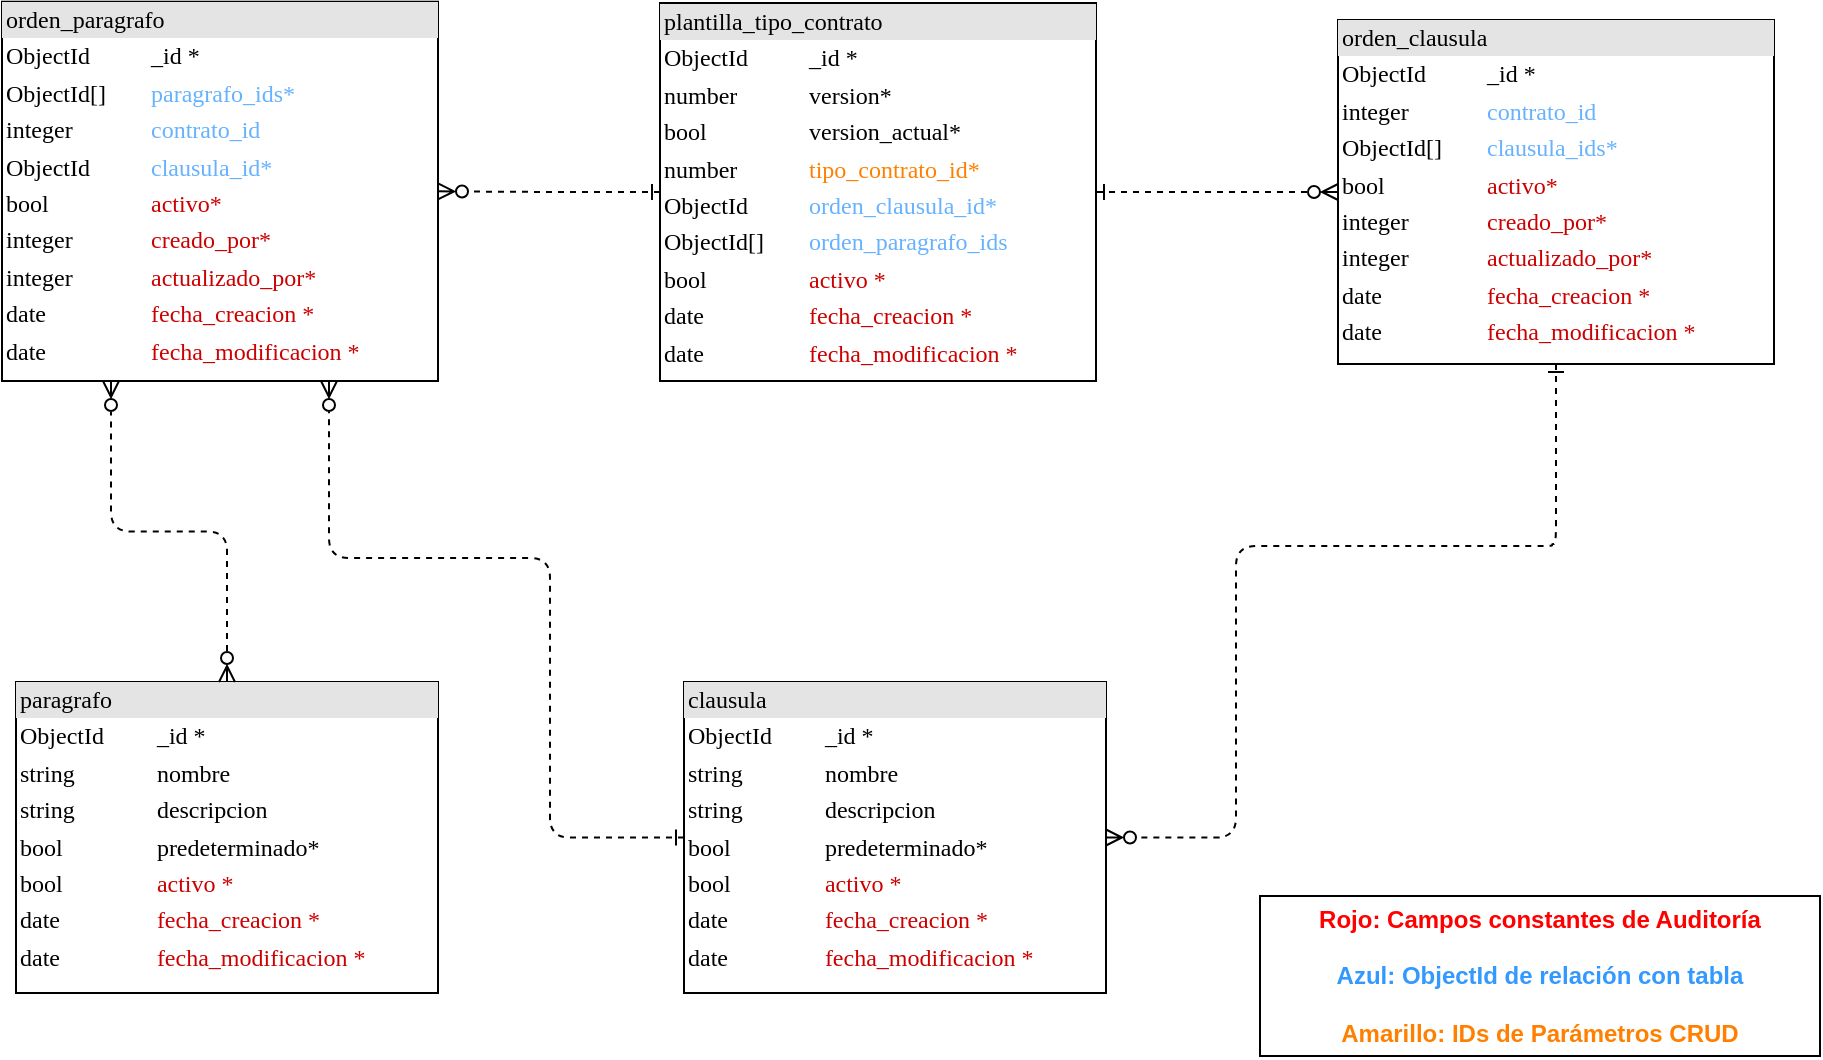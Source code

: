 <mxfile scale="1" border="10" version="24.7.16">
  <diagram id="DBjT5jrkx2Qw0QQmxCwV" name="Clausulas-Paragrafos">
    <mxGraphModel dx="2993" dy="-445" grid="0" gridSize="10" guides="1" tooltips="1" connect="1" arrows="1" fold="1" page="0" pageScale="1" pageWidth="827" pageHeight="1169" math="0" shadow="0">
      <root>
        <mxCell id="0" />
        <mxCell id="1" parent="0" />
        <mxCell id="qCrQ0lNqJQnAvxMywVYh-1" value="&lt;div style=&quot;box-sizing: border-box ; width: 100% ; background: #e4e4e4 ; padding: 2px&quot;&gt;clausula&lt;/div&gt;&lt;table style=&quot;width: 100% ; font-size: 1em&quot; cellpadding=&quot;2&quot; cellspacing=&quot;0&quot;&gt;&lt;tbody&gt;&lt;tr&gt;&lt;td&gt;ObjectId&lt;span style=&quot;white-space: pre;&quot;&gt;&#x9;&lt;/span&gt;&lt;/td&gt;&lt;td&gt;_id *&lt;/td&gt;&lt;/tr&gt;&lt;tr&gt;&lt;td&gt;string&lt;/td&gt;&lt;td&gt;nombre&lt;/td&gt;&lt;/tr&gt;&lt;tr&gt;&lt;td&gt;string&lt;br&gt;&lt;/td&gt;&lt;td&gt;descripcion&lt;br&gt;&lt;/td&gt;&lt;/tr&gt;&lt;tr&gt;&lt;td&gt;bool&lt;/td&gt;&lt;td&gt;predeterminado*&lt;/td&gt;&lt;/tr&gt;&lt;tr&gt;&lt;td&gt;bool&lt;br&gt;&lt;/td&gt;&lt;td&gt;&lt;span style=&quot;color: rgb(204, 0, 0);&quot;&gt;activo *&lt;/span&gt;&lt;br style=&quot;color: rgb(204, 0, 0);&quot;&gt;&lt;/td&gt;&lt;/tr&gt;&lt;tr&gt;&lt;td&gt;date&lt;/td&gt;&lt;td&gt;&lt;span style=&quot;color: rgb(204, 0, 0);&quot;&gt;fecha_creacion *&lt;/span&gt;&lt;br style=&quot;color: rgb(204, 0, 0);&quot;&gt;&lt;/td&gt;&lt;/tr&gt;&lt;tr&gt;&lt;td&gt;date&lt;/td&gt;&lt;td&gt;&lt;span style=&quot;color: rgb(204, 0, 0);&quot;&gt;fecha_modificacion *&lt;/span&gt;&lt;br&gt;&lt;/td&gt;&lt;/tr&gt;&lt;/tbody&gt;&lt;/table&gt;" style="verticalAlign=top;align=left;overflow=fill;html=1;rounded=0;shadow=0;comic=0;labelBackgroundColor=none;strokeWidth=1;fontFamily=Verdana;fontSize=12" parent="1" vertex="1">
          <mxGeometry x="-1137" y="1759" width="211" height="155.5" as="geometry" />
        </mxCell>
        <mxCell id="qCrQ0lNqJQnAvxMywVYh-2" value="&lt;div style=&quot;box-sizing: border-box ; width: 100% ; background: #e4e4e4 ; padding: 2px&quot;&gt;paragrafo&lt;/div&gt;&lt;table style=&quot;width: 100% ; font-size: 1em&quot; cellpadding=&quot;2&quot; cellspacing=&quot;0&quot;&gt;&lt;tbody&gt;&lt;tr&gt;&lt;td&gt;ObjectId&lt;span style=&quot;white-space: pre;&quot;&gt;&#x9;&lt;/span&gt;&lt;/td&gt;&lt;td&gt;_id *&lt;/td&gt;&lt;/tr&gt;&lt;tr&gt;&lt;td&gt;string&lt;/td&gt;&lt;td&gt;nombre&lt;/td&gt;&lt;/tr&gt;&lt;tr&gt;&lt;td&gt;string&lt;br&gt;&lt;/td&gt;&lt;td&gt;descripcion&lt;br&gt;&lt;/td&gt;&lt;/tr&gt;&lt;tr&gt;&lt;td&gt;bool&lt;/td&gt;&lt;td&gt;predeterminado*&lt;/td&gt;&lt;/tr&gt;&lt;tr&gt;&lt;td&gt;bool&lt;br&gt;&lt;/td&gt;&lt;td&gt;&lt;span style=&quot;color: rgb(204, 0, 0);&quot;&gt;activo *&lt;/span&gt;&lt;br style=&quot;color: rgb(204, 0, 0);&quot;&gt;&lt;/td&gt;&lt;/tr&gt;&lt;tr&gt;&lt;td&gt;date&lt;/td&gt;&lt;td&gt;&lt;span style=&quot;color: rgb(204, 0, 0);&quot;&gt;fecha_creacion *&lt;/span&gt;&lt;br style=&quot;color: rgb(204, 0, 0);&quot;&gt;&lt;/td&gt;&lt;/tr&gt;&lt;tr&gt;&lt;td&gt;date&lt;/td&gt;&lt;td&gt;&lt;span style=&quot;color: rgb(204, 0, 0);&quot;&gt;fecha_modificacion *&lt;/span&gt;&lt;br&gt;&lt;/td&gt;&lt;/tr&gt;&lt;/tbody&gt;&lt;/table&gt;" style="verticalAlign=top;align=left;overflow=fill;html=1;rounded=0;shadow=0;comic=0;labelBackgroundColor=none;strokeWidth=1;fontFamily=Verdana;fontSize=12" parent="1" vertex="1">
          <mxGeometry x="-1471" y="1759" width="211" height="155.5" as="geometry" />
        </mxCell>
        <mxCell id="qCrQ0lNqJQnAvxMywVYh-3" value="&lt;div style=&quot;box-sizing: border-box ; width: 100% ; background: #e4e4e4 ; padding: 2px&quot;&gt;orden_clausula&lt;/div&gt;&lt;table style=&quot;width: 100% ; font-size: 1em&quot; cellpadding=&quot;2&quot; cellspacing=&quot;0&quot;&gt;&lt;tbody&gt;&lt;tr&gt;&lt;td&gt;ObjectId&lt;/td&gt;&lt;td&gt;_id *&lt;/td&gt;&lt;/tr&gt;&lt;tr&gt;&lt;td&gt;integer&lt;br&gt;&lt;/td&gt;&lt;td&gt;&lt;font color=&quot;#66b2ff&quot;&gt;contrato_id&lt;/font&gt;&lt;/td&gt;&lt;/tr&gt;&lt;tr&gt;&lt;td&gt;ObjectId[]&lt;/td&gt;&lt;td&gt;&lt;font color=&quot;#66b2ff&quot;&gt;clausula_ids*&lt;/font&gt;&lt;/td&gt;&lt;/tr&gt;&lt;tr&gt;&lt;td&gt;bool&lt;/td&gt;&lt;td&gt;&lt;font color=&quot;#cc0000&quot;&gt;activo*&lt;/font&gt;&lt;/td&gt;&lt;/tr&gt;&lt;tr&gt;&lt;td&gt;integer&lt;/td&gt;&lt;td&gt;&lt;font color=&quot;#cc0000&quot;&gt;creado_por*&lt;/font&gt;&lt;/td&gt;&lt;/tr&gt;&lt;tr&gt;&lt;td&gt;integer&lt;/td&gt;&lt;td&gt;&lt;font color=&quot;#cc0000&quot;&gt;actualizado_por*&lt;/font&gt;&lt;/td&gt;&lt;/tr&gt;&lt;tr&gt;&lt;td&gt;date&lt;/td&gt;&lt;td&gt;&lt;span style=&quot;color: rgb(204, 0, 0);&quot;&gt;fecha_creacion *&lt;/span&gt;&lt;br style=&quot;color: rgb(204, 0, 0);&quot;&gt;&lt;/td&gt;&lt;/tr&gt;&lt;tr&gt;&lt;td&gt;date&lt;/td&gt;&lt;td&gt;&lt;span style=&quot;color: rgb(204, 0, 0);&quot;&gt;fecha_modificacion *&lt;/span&gt;&lt;br&gt;&lt;/td&gt;&lt;/tr&gt;&lt;/tbody&gt;&lt;/table&gt;" style="verticalAlign=top;align=left;overflow=fill;html=1;rounded=0;shadow=0;comic=0;labelBackgroundColor=none;strokeWidth=1;fontFamily=Verdana;fontSize=12" parent="1" vertex="1">
          <mxGeometry x="-810" y="1428" width="218" height="172" as="geometry" />
        </mxCell>
        <mxCell id="qCrQ0lNqJQnAvxMywVYh-4" value="&lt;div style=&quot;box-sizing: border-box ; width: 100% ; background: #e4e4e4 ; padding: 2px&quot;&gt;plantilla_tipo_contrato&lt;/div&gt;&lt;table style=&quot;width: 100% ; font-size: 1em&quot; cellpadding=&quot;2&quot; cellspacing=&quot;0&quot;&gt;&lt;tbody&gt;&lt;tr&gt;&lt;td&gt;ObjectId&lt;/td&gt;&lt;td&gt;_id *&lt;/td&gt;&lt;/tr&gt;&lt;tr&gt;&lt;td&gt;number&lt;/td&gt;&lt;td&gt;version*&lt;/td&gt;&lt;/tr&gt;&lt;tr&gt;&lt;td&gt;bool&lt;/td&gt;&lt;td&gt;version_actual*&lt;/td&gt;&lt;/tr&gt;&lt;tr&gt;&lt;td&gt;number&lt;/td&gt;&lt;td&gt;&lt;font color=&quot;#ff8000&quot;&gt;tipo_contrato_id*&lt;/font&gt;&lt;/td&gt;&lt;/tr&gt;&lt;tr&gt;&lt;td&gt;ObjectId&lt;/td&gt;&lt;td&gt;&lt;font color=&quot;#66b2ff&quot;&gt;orden_clausula_id*&lt;/font&gt;&lt;/td&gt;&lt;/tr&gt;&lt;tr&gt;&lt;td&gt;ObjectId[]&lt;/td&gt;&lt;td&gt;&lt;font color=&quot;#66b2ff&quot;&gt;orden_paragrafo_ids&lt;/font&gt;&lt;/td&gt;&lt;/tr&gt;&lt;tr&gt;&lt;td&gt;bool&lt;br&gt;&lt;/td&gt;&lt;td&gt;&lt;span style=&quot;color: rgb(204, 0, 0);&quot;&gt;activo *&lt;/span&gt;&lt;br style=&quot;color: rgb(204, 0, 0);&quot;&gt;&lt;/td&gt;&lt;/tr&gt;&lt;tr&gt;&lt;td&gt;date&lt;/td&gt;&lt;td&gt;&lt;span style=&quot;color: rgb(204, 0, 0);&quot;&gt;fecha_creacion *&lt;/span&gt;&lt;br style=&quot;color: rgb(204, 0, 0);&quot;&gt;&lt;/td&gt;&lt;/tr&gt;&lt;tr&gt;&lt;td&gt;date&lt;/td&gt;&lt;td&gt;&lt;span style=&quot;color: rgb(204, 0, 0);&quot;&gt;fecha_modificacion *&lt;/span&gt;&lt;br&gt;&lt;/td&gt;&lt;/tr&gt;&lt;/tbody&gt;&lt;/table&gt;" style="verticalAlign=top;align=left;overflow=fill;html=1;rounded=0;shadow=0;comic=0;labelBackgroundColor=none;strokeWidth=1;fontFamily=Verdana;fontSize=12" parent="1" vertex="1">
          <mxGeometry x="-1149" y="1419.5" width="218" height="189" as="geometry" />
        </mxCell>
        <mxCell id="qCrQ0lNqJQnAvxMywVYh-5" style="edgeStyle=orthogonalEdgeStyle;html=1;dashed=1;labelBackgroundColor=none;startArrow=ERone;endArrow=ERzeroToMany;fontFamily=Verdana;fontSize=12;align=left;startFill=0;endFill=0;entryX=1;entryY=0.5;entryDx=0;entryDy=0;exitX=0.5;exitY=1;exitDx=0;exitDy=0;" parent="1" source="qCrQ0lNqJQnAvxMywVYh-3" target="qCrQ0lNqJQnAvxMywVYh-1" edge="1">
          <mxGeometry relative="1" as="geometry">
            <mxPoint x="-938" y="1720.99" as="sourcePoint" />
            <mxPoint x="-859" y="1720.99" as="targetPoint" />
            <Array as="points">
              <mxPoint x="-701" y="1690" />
              <mxPoint x="-703" y="1690" />
              <mxPoint x="-703" y="1691" />
              <mxPoint x="-861" y="1691" />
              <mxPoint x="-861" y="1837" />
            </Array>
          </mxGeometry>
        </mxCell>
        <mxCell id="qCrQ0lNqJQnAvxMywVYh-6" style="edgeStyle=orthogonalEdgeStyle;html=1;dashed=1;labelBackgroundColor=none;startArrow=ERone;endArrow=ERzeroToMany;fontFamily=Verdana;fontSize=12;align=left;startFill=0;endFill=0;entryX=0.75;entryY=1;entryDx=0;entryDy=0;exitX=0;exitY=0.5;exitDx=0;exitDy=0;" parent="1" source="qCrQ0lNqJQnAvxMywVYh-1" target="qCrQ0lNqJQnAvxMywVYh-7" edge="1">
          <mxGeometry relative="1" as="geometry">
            <mxPoint x="-1201" y="1645.99" as="sourcePoint" />
            <mxPoint x="-1224" y="1625.99" as="targetPoint" />
            <Array as="points">
              <mxPoint x="-1204" y="1837" />
              <mxPoint x="-1204" y="1697" />
              <mxPoint x="-1314" y="1697" />
            </Array>
          </mxGeometry>
        </mxCell>
        <mxCell id="qCrQ0lNqJQnAvxMywVYh-7" value="&lt;div style=&quot;box-sizing: border-box ; width: 100% ; background: #e4e4e4 ; padding: 2px&quot;&gt;orden_paragrafo&lt;/div&gt;&lt;table style=&quot;width: 100% ; font-size: 1em&quot; cellpadding=&quot;2&quot; cellspacing=&quot;0&quot;&gt;&lt;tbody&gt;&lt;tr&gt;&lt;td&gt;ObjectId&lt;/td&gt;&lt;td&gt;_id *&lt;/td&gt;&lt;/tr&gt;&lt;tr&gt;&lt;td&gt;ObjectId[]&lt;/td&gt;&lt;td&gt;&lt;font color=&quot;#66b2ff&quot;&gt;paragrafo_ids*&lt;/font&gt;&lt;/td&gt;&lt;/tr&gt;&lt;tr&gt;&lt;td&gt;integer&lt;/td&gt;&lt;td&gt;&lt;font color=&quot;#66b2ff&quot;&gt;contrato_id&lt;/font&gt;&lt;/td&gt;&lt;/tr&gt;&lt;tr&gt;&lt;td&gt;ObjectId&lt;/td&gt;&lt;td&gt;&lt;font color=&quot;#66b2ff&quot;&gt;clausula_id*&lt;/font&gt;&lt;/td&gt;&lt;/tr&gt;&lt;tr&gt;&lt;td&gt;bool&lt;/td&gt;&lt;td&gt;&lt;font color=&quot;#cc0000&quot;&gt;activo*&lt;/font&gt;&lt;/td&gt;&lt;/tr&gt;&lt;tr&gt;&lt;td&gt;integer&lt;/td&gt;&lt;td&gt;&lt;font color=&quot;#cc0000&quot;&gt;creado_por*&lt;/font&gt;&lt;/td&gt;&lt;/tr&gt;&lt;tr&gt;&lt;td&gt;integer&lt;/td&gt;&lt;td&gt;&lt;font color=&quot;#cc0000&quot;&gt;actualizado_por*&lt;/font&gt;&lt;/td&gt;&lt;/tr&gt;&lt;tr&gt;&lt;td&gt;date&lt;/td&gt;&lt;td&gt;&lt;span style=&quot;color: rgb(204, 0, 0);&quot;&gt;fecha_creacion *&lt;/span&gt;&lt;br style=&quot;color: rgb(204, 0, 0);&quot;&gt;&lt;/td&gt;&lt;/tr&gt;&lt;tr&gt;&lt;td&gt;date&lt;/td&gt;&lt;td&gt;&lt;span style=&quot;color: rgb(204, 0, 0);&quot;&gt;fecha_modificacion *&lt;/span&gt;&lt;br&gt;&lt;/td&gt;&lt;/tr&gt;&lt;/tbody&gt;&lt;/table&gt;" style="verticalAlign=top;align=left;overflow=fill;html=1;rounded=0;shadow=0;comic=0;labelBackgroundColor=none;strokeWidth=1;fontFamily=Verdana;fontSize=12" parent="1" vertex="1">
          <mxGeometry x="-1478" y="1418.86" width="218" height="189.64" as="geometry" />
        </mxCell>
        <mxCell id="qCrQ0lNqJQnAvxMywVYh-8" style="edgeStyle=orthogonalEdgeStyle;html=1;dashed=1;labelBackgroundColor=none;startArrow=ERzeroToMany;endArrow=ERzeroToMany;fontFamily=Verdana;fontSize=12;align=left;startFill=0;endFill=0;entryX=0.25;entryY=1;entryDx=0;entryDy=0;exitX=0.5;exitY=0;exitDx=0;exitDy=0;" parent="1" source="qCrQ0lNqJQnAvxMywVYh-2" target="qCrQ0lNqJQnAvxMywVYh-7" edge="1">
          <mxGeometry relative="1" as="geometry">
            <mxPoint x="-1104" y="1712.99" as="sourcePoint" />
            <mxPoint x="-1252" y="1712.99" as="targetPoint" />
            <Array as="points" />
          </mxGeometry>
        </mxCell>
        <mxCell id="qCrQ0lNqJQnAvxMywVYh-9" style="edgeStyle=orthogonalEdgeStyle;html=1;dashed=1;labelBackgroundColor=none;startArrow=ERone;endArrow=ERzeroToMany;fontFamily=Verdana;fontSize=12;align=left;startFill=0;endFill=0;entryX=1;entryY=0.5;entryDx=0;entryDy=0;exitX=0;exitY=0.5;exitDx=0;exitDy=0;" parent="1" source="qCrQ0lNqJQnAvxMywVYh-4" target="qCrQ0lNqJQnAvxMywVYh-7" edge="1">
          <mxGeometry relative="1" as="geometry">
            <mxPoint x="-1030" y="1720.49" as="sourcePoint" />
            <mxPoint x="-1217" y="1561.49" as="targetPoint" />
            <Array as="points" />
          </mxGeometry>
        </mxCell>
        <mxCell id="qCrQ0lNqJQnAvxMywVYh-10" style="edgeStyle=orthogonalEdgeStyle;html=1;dashed=1;labelBackgroundColor=none;startArrow=ERzeroToMany;endArrow=ERone;fontFamily=Verdana;fontSize=12;align=left;startFill=0;endFill=0;entryX=1;entryY=0.5;entryDx=0;entryDy=0;exitX=0;exitY=0.5;exitDx=0;exitDy=0;" parent="1" source="qCrQ0lNqJQnAvxMywVYh-3" target="qCrQ0lNqJQnAvxMywVYh-4" edge="1">
          <mxGeometry relative="1" as="geometry">
            <mxPoint x="-637" y="1745.99" as="sourcePoint" />
            <mxPoint x="-824" y="1586.99" as="targetPoint" />
            <Array as="points" />
          </mxGeometry>
        </mxCell>
        <mxCell id="qCrQ0lNqJQnAvxMywVYh-11" value="&lt;b&gt;&lt;font color=&quot;#ff0000&quot;&gt;Rojo: Campos constantes de Auditoría&lt;/font&gt;&lt;/b&gt;&lt;div&gt;&lt;b&gt;&lt;font color=&quot;#ff0000&quot;&gt;&lt;br&gt;&lt;/font&gt;&lt;/b&gt;&lt;/div&gt;&lt;div&gt;&lt;b&gt;&lt;font color=&quot;#3399ff&quot;&gt;Azul: ObjectId de relación con tabla&lt;/font&gt;&lt;/b&gt;&lt;/div&gt;&lt;div&gt;&lt;b&gt;&lt;font color=&quot;#3399ff&quot;&gt;&lt;br&gt;&lt;/font&gt;&lt;/b&gt;&lt;/div&gt;&lt;div&gt;&lt;b&gt;&lt;font color=&quot;#ff8000&quot;&gt;Amarillo: IDs de Parámetros CRUD&lt;/font&gt;&lt;/b&gt;&lt;/div&gt;" style="rounded=0;whiteSpace=wrap;html=1;" parent="1" vertex="1">
          <mxGeometry x="-849" y="1866" width="280" height="80" as="geometry" />
        </mxCell>
      </root>
    </mxGraphModel>
  </diagram>
</mxfile>
